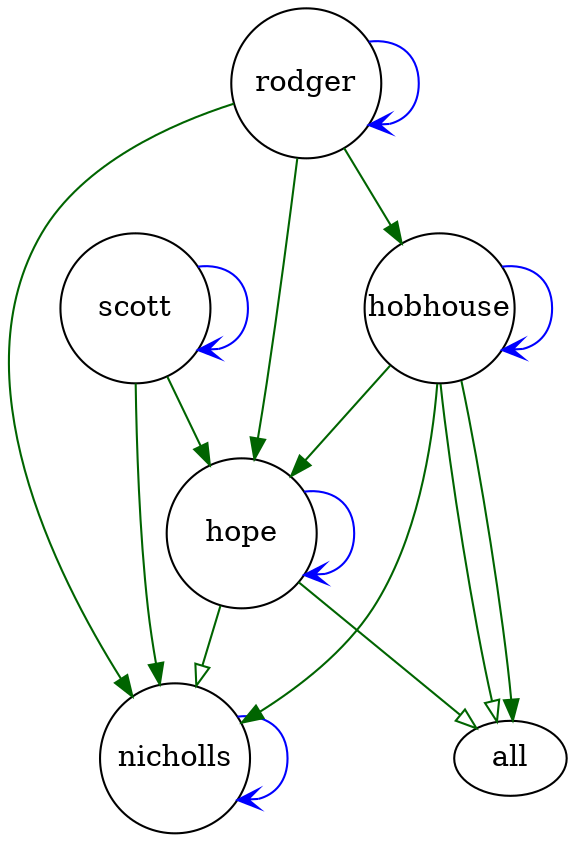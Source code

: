 digraph case69 { 
 K=0.6 
 "nicholls" -> { "nicholls" } [color="blue", arrowhead="vee", penwidth=1, href="#376"]; 
 "hope" -> { "nicholls" } [color="darkgreen", arrowhead="onormal", penwidth=1, href="#381"]; 
 "hope" -> { all } [color="darkgreen", arrowhead="onormal", penwidth=1, href="#424"]; 
 "hope" -> { "hope" } [color="blue", arrowhead="vee", penwidth=1, href="#493"]; 
 "hobhouse" -> { "nicholls" } [color="darkgreen", arrowhead="normal", penwidth=1, href="#499"]; 
 "hobhouse" -> { "hope" } [color="darkgreen", arrowhead="normal", penwidth=1, href="#499"]; 
 "hobhouse" -> { "hobhouse" } [color="blue", arrowhead="vee", penwidth=1, href="outcome_hobhouse_self"];
 "hobhouse" -> { all } [color="darkgreen", arrowhead="onormal", penwidth=1, href="#503"]; 
 "hobhouse" -> { all } [color="darkgreen", arrowhead="normal", penwidth=1, href="#551"]; 
 "scott" -> { "nicholls" } [color="darkgreen", arrowhead="normal", penwidth=1, href="#576"]; 
 "scott" -> { "hope" } [color="darkgreen", arrowhead="normal", penwidth=1, href="#576"]; 
 "scott" -> { "scott" } [color="blue", arrowhead="vee", penwidth=1, href="#578"]; 
 "rodger" -> { "nicholls" } [color="darkgreen", arrowhead="normal", penwidth=1, href="#584"]; 
 "rodger" -> { "hope" } [color="darkgreen", arrowhead="normal", penwidth=1, href="#584"]; 
 "rodger" -> { "hobhouse" } [color="darkgreen", arrowhead="normal", penwidth=1, href="#584"]; 
 "rodger" -> { "rodger" } [color="blue", arrowhead="vee", penwidth=1, href="#584"]; 
 "nicholls" [shape="circle", fixedsize="true", height=1, width=1, style="filled", fillcolor="white", href="#nicholls"]; 
 "hope" [shape="circle", fixedsize="true", height=1, width=1, style="filled", fillcolor="white", href="#hope"]; 
 "hobhouse" [shape="circle", fixedsize="true", height=1, width=1, style="filled", fillcolor="white", href="#hobhouse"]; 
 "scott" [shape="circle", fixedsize="true", height=1, width=1, style="filled", fillcolor="white", href="#scott"]; 
 "rodger" [shape="circle", fixedsize="true", height=1, width=1, style="filled", fillcolor="white", href="#rodger"]; 

}